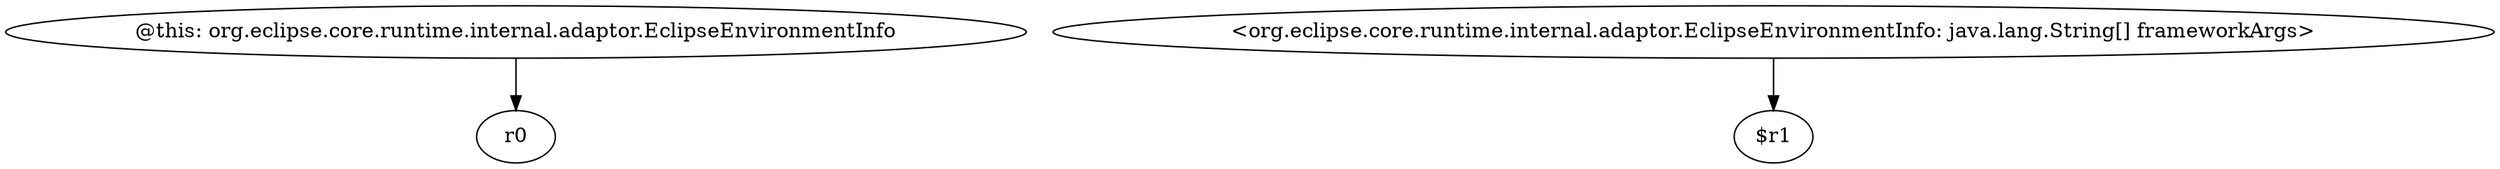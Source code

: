 digraph g {
0[label="@this: org.eclipse.core.runtime.internal.adaptor.EclipseEnvironmentInfo"]
1[label="r0"]
0->1[label=""]
2[label="<org.eclipse.core.runtime.internal.adaptor.EclipseEnvironmentInfo: java.lang.String[] frameworkArgs>"]
3[label="$r1"]
2->3[label=""]
}
